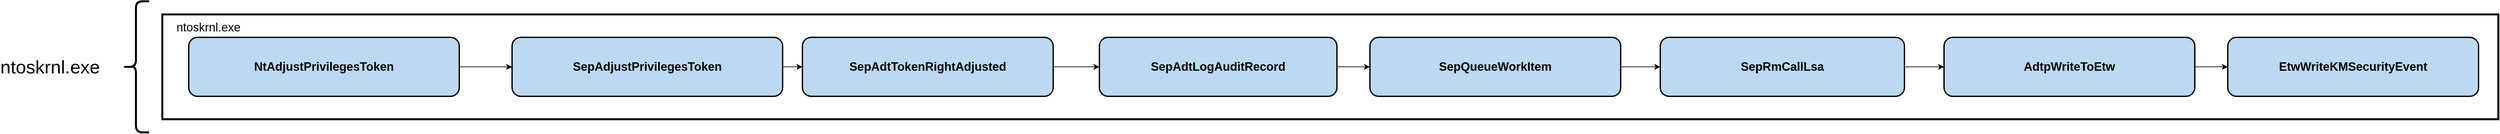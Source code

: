 <mxfile version="20.4.1" type="google"><diagram id="8BFu6YNDHD5COLnQx1OZ" name="Page-1"><mxGraphModel grid="1" page="1" gridSize="10" guides="1" tooltips="1" connect="1" arrows="1" fold="1" pageScale="1" pageWidth="850" pageHeight="1100" math="0" shadow="0"><root><mxCell id="0"/><mxCell id="1" parent="0"/><mxCell id="RUcB8BN0A4SrowMEliKD-1" value="&lt;span style=&quot;font-size: 28px;&quot;&gt;ntoskrnl.exe&lt;/span&gt;" style="text;html=1;strokeColor=none;fillColor=none;align=center;verticalAlign=middle;whiteSpace=wrap;rounded=0;" vertex="1" parent="1"><mxGeometry x="150" y="775" width="60" height="30" as="geometry"/></mxCell><mxCell id="RUcB8BN0A4SrowMEliKD-2" value="" style="shape=curlyBracket;whiteSpace=wrap;html=1;rounded=1;fontSize=20;strokeWidth=3;" vertex="1" parent="1"><mxGeometry x="290" y="690" width="40" height="200" as="geometry"/></mxCell><mxCell id="RUcB8BN0A4SrowMEliKD-3" value="" style="rounded=0;whiteSpace=wrap;html=1;fontSize=20;strokeWidth=3;" vertex="1" parent="1"><mxGeometry x="350" y="710" width="3540" height="160" as="geometry"/></mxCell><mxCell id="RUcB8BN0A4SrowMEliKD-4" style="edgeStyle=orthogonalEdgeStyle;rounded=0;orthogonalLoop=1;jettySize=auto;html=1;entryX=0;entryY=0.5;entryDx=0;entryDy=0;" edge="1" parent="1" source="RUcB8BN0A4SrowMEliKD-5" target="RUcB8BN0A4SrowMEliKD-15"><mxGeometry relative="1" as="geometry"/></mxCell><mxCell id="RUcB8BN0A4SrowMEliKD-5" value="&lt;b&gt;SepRmCallLsa&lt;/b&gt;" style="rounded=1;whiteSpace=wrap;html=1;fontSize=18;strokeWidth=2;fillColor=#BDD8F1;" vertex="1" parent="1"><mxGeometry x="2620" y="745" width="370" height="90" as="geometry"/></mxCell><mxCell id="RUcB8BN0A4SrowMEliKD-6" style="edgeStyle=orthogonalEdgeStyle;rounded=0;orthogonalLoop=1;jettySize=auto;html=1;entryX=0;entryY=0.5;entryDx=0;entryDy=0;" edge="1" parent="1" source="RUcB8BN0A4SrowMEliKD-7" target="RUcB8BN0A4SrowMEliKD-5"><mxGeometry relative="1" as="geometry"/></mxCell><mxCell id="RUcB8BN0A4SrowMEliKD-7" value="&lt;b&gt;SepQueueWorkItem&lt;/b&gt;" style="rounded=1;whiteSpace=wrap;html=1;fontSize=18;strokeWidth=2;fillColor=#BDD8F1;" vertex="1" parent="1"><mxGeometry x="2180" y="745" width="380" height="90" as="geometry"/></mxCell><mxCell id="RUcB8BN0A4SrowMEliKD-8" style="edgeStyle=orthogonalEdgeStyle;rounded=0;orthogonalLoop=1;jettySize=auto;html=1;entryX=0;entryY=0.5;entryDx=0;entryDy=0;" edge="1" parent="1" source="RUcB8BN0A4SrowMEliKD-9" target="RUcB8BN0A4SrowMEliKD-13"><mxGeometry relative="1" as="geometry"/></mxCell><mxCell id="RUcB8BN0A4SrowMEliKD-9" value="&lt;b&gt;SepAdtTokenRightAdjusted&lt;/b&gt;" style="rounded=1;whiteSpace=wrap;html=1;fontSize=18;strokeWidth=2;fillColor=#BDD8F1;" vertex="1" parent="1"><mxGeometry x="1320" y="745" width="380" height="90" as="geometry"/></mxCell><mxCell id="RUcB8BN0A4SrowMEliKD-10" style="edgeStyle=orthogonalEdgeStyle;rounded=0;orthogonalLoop=1;jettySize=auto;html=1;exitX=1;exitY=0.5;exitDx=0;exitDy=0;entryX=0;entryY=0.5;entryDx=0;entryDy=0;" edge="1" parent="1" source="RUcB8BN0A4SrowMEliKD-11" target="RUcB8BN0A4SrowMEliKD-9"><mxGeometry relative="1" as="geometry"/></mxCell><mxCell id="RUcB8BN0A4SrowMEliKD-11" value="&lt;b&gt;SepAdjustPrivilegesToken&lt;/b&gt;" style="rounded=1;whiteSpace=wrap;html=1;fontSize=18;strokeWidth=2;fillColor=#BDD8F1;" vertex="1" parent="1"><mxGeometry x="880" y="745" width="410" height="90" as="geometry"/></mxCell><mxCell id="RUcB8BN0A4SrowMEliKD-12" style="edgeStyle=orthogonalEdgeStyle;rounded=0;orthogonalLoop=1;jettySize=auto;html=1;entryX=0;entryY=0.5;entryDx=0;entryDy=0;" edge="1" parent="1" source="RUcB8BN0A4SrowMEliKD-13" target="RUcB8BN0A4SrowMEliKD-7"><mxGeometry relative="1" as="geometry"/></mxCell><mxCell id="RUcB8BN0A4SrowMEliKD-13" value="&lt;b&gt;SepAdtLogAuditRecord&lt;/b&gt;" style="rounded=1;whiteSpace=wrap;html=1;fontSize=18;strokeWidth=2;fillColor=#BDD8F1;" vertex="1" parent="1"><mxGeometry x="1770" y="745" width="360" height="90" as="geometry"/></mxCell><mxCell id="RUcB8BN0A4SrowMEliKD-14" style="edgeStyle=orthogonalEdgeStyle;rounded=0;orthogonalLoop=1;jettySize=auto;html=1;entryX=0;entryY=0.5;entryDx=0;entryDy=0;" edge="1" parent="1" source="RUcB8BN0A4SrowMEliKD-15" target="RUcB8BN0A4SrowMEliKD-16"><mxGeometry relative="1" as="geometry"/></mxCell><mxCell id="RUcB8BN0A4SrowMEliKD-15" value="&lt;b&gt;AdtpWriteToEtw&lt;/b&gt;" style="rounded=1;whiteSpace=wrap;html=1;fontSize=18;strokeWidth=2;fillColor=#BDD8F1;" vertex="1" parent="1"><mxGeometry x="3050" y="745" width="380" height="90" as="geometry"/></mxCell><mxCell id="RUcB8BN0A4SrowMEliKD-16" value="&lt;b&gt;EtwWriteKMSecurityEvent&lt;/b&gt;" style="rounded=1;whiteSpace=wrap;html=1;fontSize=18;strokeWidth=2;fillColor=#BDD8F1;" vertex="1" parent="1"><mxGeometry x="3480" y="745" width="380" height="90" as="geometry"/></mxCell><mxCell id="RUcB8BN0A4SrowMEliKD-17" value="&lt;font style=&quot;font-size: 18px;&quot;&gt;ntoskrnl.exe&lt;/font&gt;" style="text;html=1;strokeColor=none;fillColor=none;align=center;verticalAlign=middle;whiteSpace=wrap;rounded=0;" vertex="1" parent="1"><mxGeometry x="390" y="715" width="60" height="30" as="geometry"/></mxCell><mxCell id="RUcB8BN0A4SrowMEliKD-19" style="edgeStyle=orthogonalEdgeStyle;rounded=0;orthogonalLoop=1;jettySize=auto;html=1;" edge="1" parent="1" source="RUcB8BN0A4SrowMEliKD-18" target="RUcB8BN0A4SrowMEliKD-11"><mxGeometry relative="1" as="geometry"/></mxCell><mxCell id="RUcB8BN0A4SrowMEliKD-18" value="&lt;b&gt;NtAdjustPrivilegesToken&lt;/b&gt;" style="rounded=1;whiteSpace=wrap;html=1;fontSize=18;strokeWidth=2;fillColor=#BDD8F1;" vertex="1" parent="1"><mxGeometry x="390" y="745" width="410" height="90" as="geometry"/></mxCell></root></mxGraphModel></diagram></mxfile>